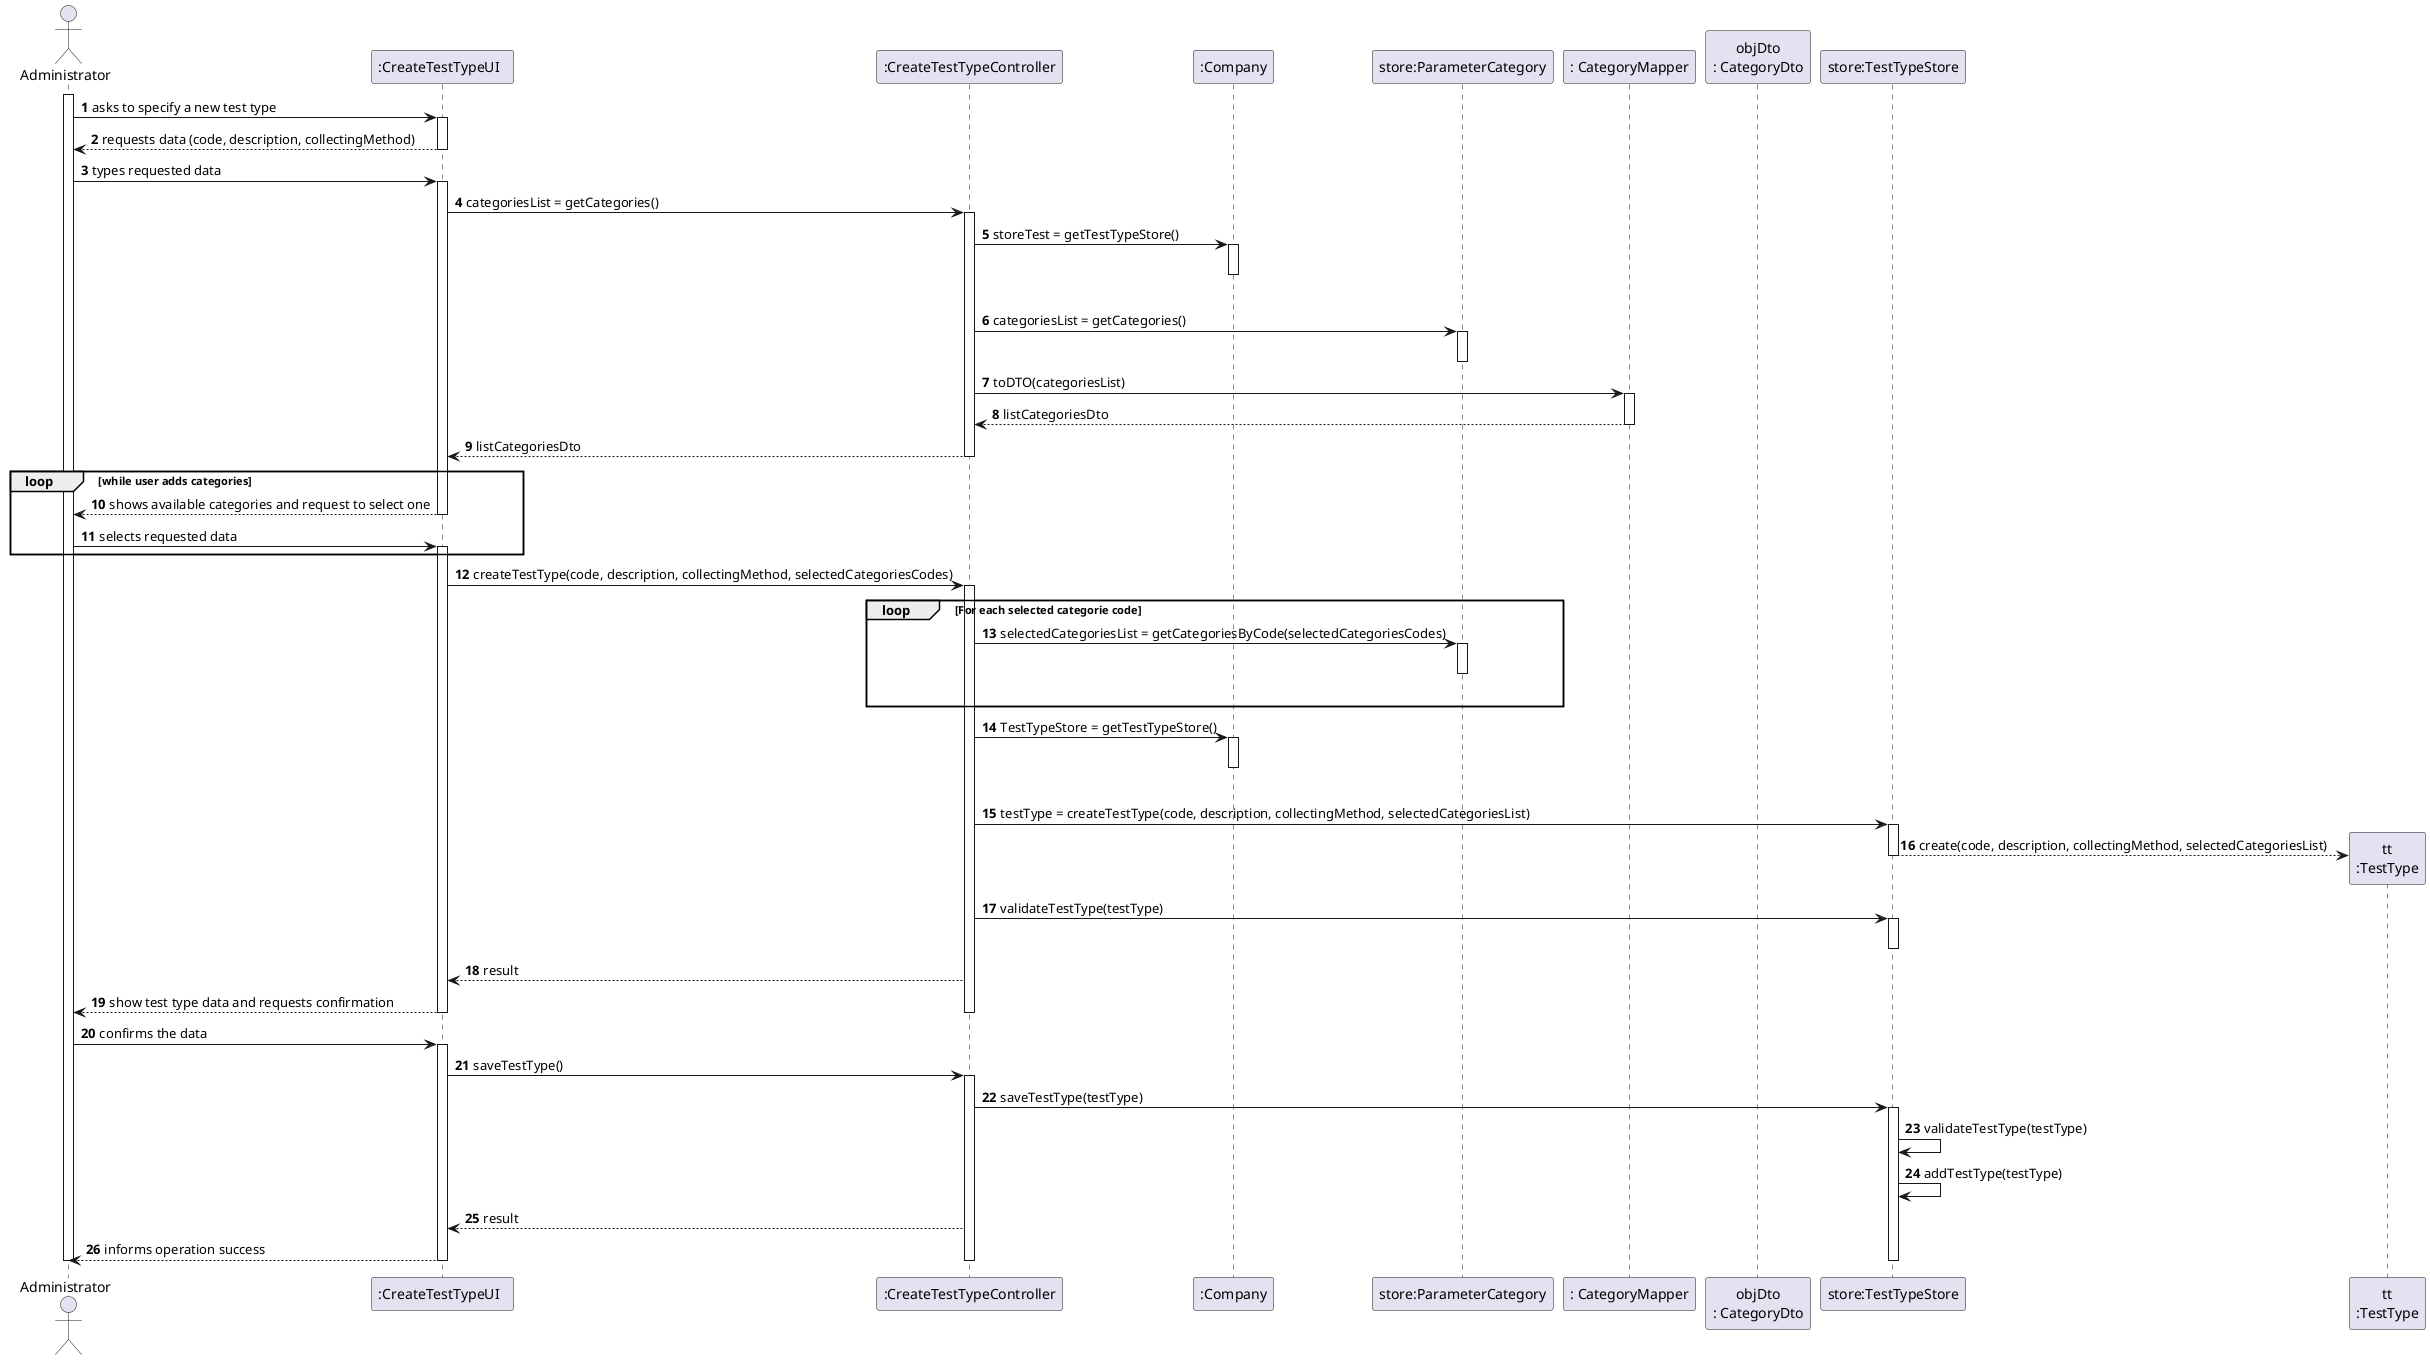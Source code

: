 @startuml
autonumber
'hide footbox
actor "Administrator" as ADM

participant ":CreateTestTypeUI  " as UI
participant ":CreateTestTypeController" as CTRL
participant ":Company" as PLAT
participant "store:ParameterCategory" as TEST_TYPE_STORE
participant ": CategoryMapper" as MAPPER
participant "objDto\n: CategoryDto" as OBJ_DTO
/'participant ":Platform" as PLAT'/
participant "store:TestTypeStore" as ORG
participant "tt\n:TestType" as TAREFA


activate ADM
ADM -> UI : asks to specify a new test type
activate UI
UI --> ADM : requests data (code, description, collectingMethod)
deactivate UI

ADM -> UI : types requested data
activate UI

UI -> CTRL : categoriesList = getCategories()
activate CTRL
CTRL -> PLAT : storeTest = getTestTypeStore()
activate PLAT
|||
deactivate PLAT

CTRL -> TEST_TYPE_STORE : categoriesList = getCategories()
activate TEST_TYPE_STORE
deactivate TEST_TYPE_STORE


CTRL -> MAPPER : toDTO(categoriesList)
activate MAPPER
MAPPER --> CTRL : listCategoriesDto
deactivate MAPPER


CTRL --> UI : listCategoriesDto
deactivate CTRL


loop while user adds categories
UI --> ADM : shows available categories and request to select one
deactivate PLAT
deactivate UI

ADM -> UI : selects requested data
activate UI
end
UI -> CTRL : createTestType(code, description, collectingMethod, selectedCategoriesCodes)
activate CTRL


loop For each selected categorie code
CTRL -> TEST_TYPE_STORE : selectedCategoriesList = getCategoriesByCode(selectedCategoriesCodes)
activate TEST_TYPE_STORE
|||
deactivate TEST_TYPE_STORE
end

CTRL -> PLAT : TestTypeStore = getTestTypeStore()
activate PLAT
|||
deactivate PLAT
CTRL -> ORG: testType = createTestType(code, description, collectingMethod, selectedCategoriesList)
activate ORG

ORG --> TAREFA**: create(code, description, collectingMethod, selectedCategoriesList)
deactivate ORG
CTRL -> ORG: validateTestType(testType)
activate ORG
deactivate ORG
CTRL --> UI: result

UI --> ADM: show test type data and requests confirmation
deactivate ORG
deactivate PLAT
deactivate CTRL
deactivate UI

ADM -> UI : confirms the data
activate UI
UI -> CTRL : saveTestType()
activate CTRL

CTRL -> ORG : saveTestType(testType)
activate ORG

ORG -> ORG: validateTestType(testType)
ORG -> ORG: addTestType(testType)

CTRL --> UI: result

UI --> ADM : informs operation success
deactivate ORG
deactivate CTRL
deactivate UI

deactivate ADM

@enduml
